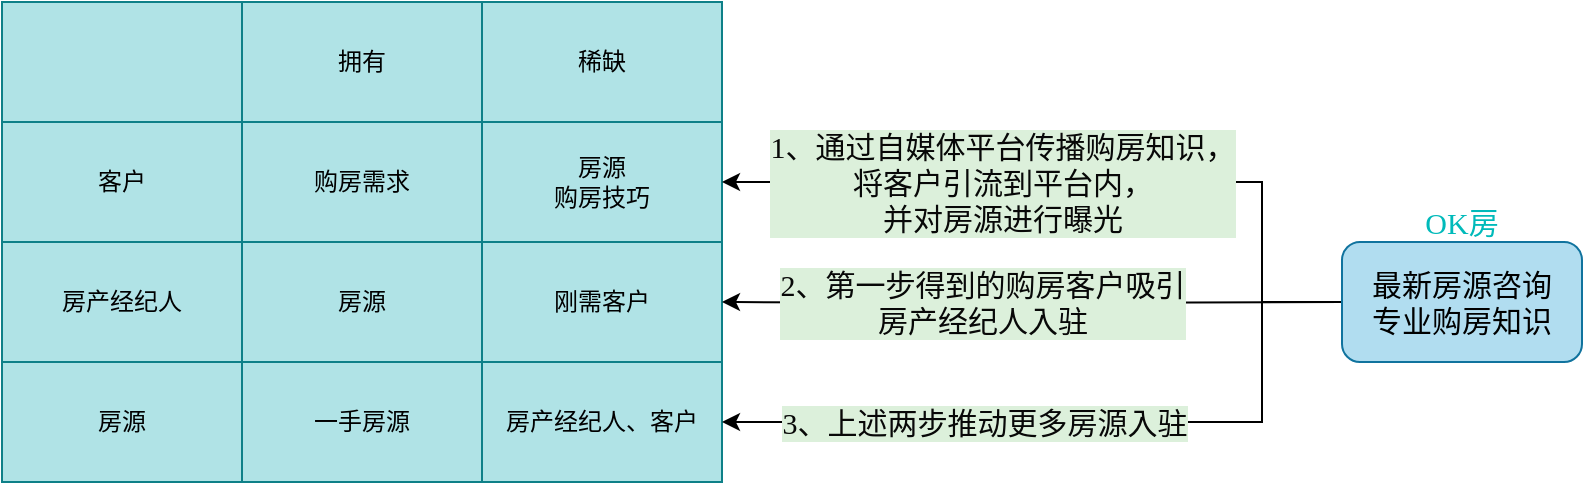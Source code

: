 <mxfile version="13.10.4" type="github">
  <diagram name="Page-1" id="3e8102d1-ef87-2e61-34e1-82d9a586fe2e">
    <mxGraphModel dx="877" dy="462" grid="1" gridSize="10" guides="1" tooltips="1" connect="1" arrows="1" fold="1" page="1" pageScale="1" pageWidth="1100" pageHeight="850" background="#ffffff" math="0" shadow="0">
      <root>
        <mxCell id="0" />
        <mxCell id="1" parent="0" />
        <mxCell id="PunX1s-PFCRW8iPzY49S-68" value="" style="shape=table;html=1;whiteSpace=wrap;startSize=0;container=1;collapsible=0;childLayout=tableLayout;labelBackgroundColor=none;strokeColor=#0e8088;fillColor=#b0e3e6;fontFamily=Verdana;fontSize=15;" vertex="1" parent="1">
          <mxGeometry x="80" y="90" width="360" height="240" as="geometry" />
        </mxCell>
        <mxCell id="PunX1s-PFCRW8iPzY49S-69" value="" style="shape=partialRectangle;html=1;whiteSpace=wrap;collapsible=0;dropTarget=0;pointerEvents=0;fillColor=none;top=0;left=0;bottom=0;right=0;points=[[0,0.5],[1,0.5]];portConstraint=eastwest;" vertex="1" parent="PunX1s-PFCRW8iPzY49S-68">
          <mxGeometry width="360" height="60" as="geometry" />
        </mxCell>
        <mxCell id="PunX1s-PFCRW8iPzY49S-70" value="" style="shape=partialRectangle;html=1;whiteSpace=wrap;connectable=0;fillColor=none;top=0;left=0;bottom=0;right=0;overflow=hidden;" vertex="1" parent="PunX1s-PFCRW8iPzY49S-69">
          <mxGeometry width="120" height="60" as="geometry" />
        </mxCell>
        <mxCell id="PunX1s-PFCRW8iPzY49S-71" value="拥有" style="shape=partialRectangle;html=1;whiteSpace=wrap;connectable=0;fillColor=none;top=0;left=0;bottom=0;right=0;overflow=hidden;" vertex="1" parent="PunX1s-PFCRW8iPzY49S-69">
          <mxGeometry x="120" width="120" height="60" as="geometry" />
        </mxCell>
        <mxCell id="PunX1s-PFCRW8iPzY49S-72" value="稀缺" style="shape=partialRectangle;html=1;whiteSpace=wrap;connectable=0;fillColor=none;top=0;left=0;bottom=0;right=0;overflow=hidden;" vertex="1" parent="PunX1s-PFCRW8iPzY49S-69">
          <mxGeometry x="240" width="120" height="60" as="geometry" />
        </mxCell>
        <mxCell id="PunX1s-PFCRW8iPzY49S-81" style="shape=partialRectangle;html=1;whiteSpace=wrap;collapsible=0;dropTarget=0;pointerEvents=0;fillColor=none;top=0;left=0;bottom=0;right=0;points=[[0,0.5],[1,0.5]];portConstraint=eastwest;" vertex="1" parent="PunX1s-PFCRW8iPzY49S-68">
          <mxGeometry y="60" width="360" height="60" as="geometry" />
        </mxCell>
        <mxCell id="PunX1s-PFCRW8iPzY49S-82" value="客户" style="shape=partialRectangle;html=1;whiteSpace=wrap;connectable=0;fillColor=none;top=0;left=0;bottom=0;right=0;overflow=hidden;" vertex="1" parent="PunX1s-PFCRW8iPzY49S-81">
          <mxGeometry width="120" height="60" as="geometry" />
        </mxCell>
        <mxCell id="PunX1s-PFCRW8iPzY49S-83" value="购房需求" style="shape=partialRectangle;html=1;whiteSpace=wrap;connectable=0;fillColor=none;top=0;left=0;bottom=0;right=0;overflow=hidden;" vertex="1" parent="PunX1s-PFCRW8iPzY49S-81">
          <mxGeometry x="120" width="120" height="60" as="geometry" />
        </mxCell>
        <mxCell id="PunX1s-PFCRW8iPzY49S-84" value="房源&lt;br&gt;购房技巧" style="shape=partialRectangle;html=1;whiteSpace=wrap;connectable=0;fillColor=none;top=0;left=0;bottom=0;right=0;overflow=hidden;" vertex="1" parent="PunX1s-PFCRW8iPzY49S-81">
          <mxGeometry x="240" width="120" height="60" as="geometry" />
        </mxCell>
        <mxCell id="PunX1s-PFCRW8iPzY49S-73" value="" style="shape=partialRectangle;html=1;whiteSpace=wrap;collapsible=0;dropTarget=0;pointerEvents=0;fillColor=none;top=0;left=0;bottom=0;right=0;points=[[0,0.5],[1,0.5]];portConstraint=eastwest;" vertex="1" parent="PunX1s-PFCRW8iPzY49S-68">
          <mxGeometry y="120" width="360" height="60" as="geometry" />
        </mxCell>
        <mxCell id="PunX1s-PFCRW8iPzY49S-74" value="房产经纪人" style="shape=partialRectangle;html=1;whiteSpace=wrap;connectable=0;fillColor=none;top=0;left=0;bottom=0;right=0;overflow=hidden;" vertex="1" parent="PunX1s-PFCRW8iPzY49S-73">
          <mxGeometry width="120" height="60" as="geometry" />
        </mxCell>
        <mxCell id="PunX1s-PFCRW8iPzY49S-75" value="房源" style="shape=partialRectangle;html=1;whiteSpace=wrap;connectable=0;fillColor=none;top=0;left=0;bottom=0;right=0;overflow=hidden;" vertex="1" parent="PunX1s-PFCRW8iPzY49S-73">
          <mxGeometry x="120" width="120" height="60" as="geometry" />
        </mxCell>
        <mxCell id="PunX1s-PFCRW8iPzY49S-76" value="刚需客户" style="shape=partialRectangle;html=1;whiteSpace=wrap;connectable=0;fillColor=none;top=0;left=0;bottom=0;right=0;overflow=hidden;" vertex="1" parent="PunX1s-PFCRW8iPzY49S-73">
          <mxGeometry x="240" width="120" height="60" as="geometry" />
        </mxCell>
        <mxCell id="PunX1s-PFCRW8iPzY49S-77" value="" style="shape=partialRectangle;html=1;whiteSpace=wrap;collapsible=0;dropTarget=0;pointerEvents=0;fillColor=none;top=0;left=0;bottom=0;right=0;points=[[0,0.5],[1,0.5]];portConstraint=eastwest;" vertex="1" parent="PunX1s-PFCRW8iPzY49S-68">
          <mxGeometry y="180" width="360" height="60" as="geometry" />
        </mxCell>
        <mxCell id="PunX1s-PFCRW8iPzY49S-78" value="房源" style="shape=partialRectangle;html=1;whiteSpace=wrap;connectable=0;fillColor=none;top=0;left=0;bottom=0;right=0;overflow=hidden;" vertex="1" parent="PunX1s-PFCRW8iPzY49S-77">
          <mxGeometry width="120" height="60" as="geometry" />
        </mxCell>
        <mxCell id="PunX1s-PFCRW8iPzY49S-79" value="一手房源" style="shape=partialRectangle;html=1;whiteSpace=wrap;connectable=0;fillColor=none;top=0;left=0;bottom=0;right=0;overflow=hidden;" vertex="1" parent="PunX1s-PFCRW8iPzY49S-77">
          <mxGeometry x="120" width="120" height="60" as="geometry" />
        </mxCell>
        <mxCell id="PunX1s-PFCRW8iPzY49S-80" value="房产经纪人、客户" style="shape=partialRectangle;html=1;whiteSpace=wrap;connectable=0;fillColor=none;top=0;left=0;bottom=0;right=0;overflow=hidden;" vertex="1" parent="PunX1s-PFCRW8iPzY49S-77">
          <mxGeometry x="240" width="120" height="60" as="geometry" />
        </mxCell>
        <mxCell id="PunX1s-PFCRW8iPzY49S-99" style="edgeStyle=orthogonalEdgeStyle;rounded=0;orthogonalLoop=1;jettySize=auto;html=1;entryX=1;entryY=0.5;entryDx=0;entryDy=0;fontFamily=Verdana;fontSize=15;fontColor=#080808;" edge="1" parent="1" target="PunX1s-PFCRW8iPzY49S-73">
          <mxGeometry relative="1" as="geometry">
            <mxPoint x="750.0" y="240" as="sourcePoint" />
          </mxGeometry>
        </mxCell>
        <mxCell id="PunX1s-PFCRW8iPzY49S-103" value="2、第一步得到的购房客户吸引&lt;br&gt;房产经纪人入驻" style="edgeLabel;html=1;align=center;verticalAlign=middle;resizable=0;points=[];fontSize=15;fontFamily=Verdana;fontColor=#080808;labelBackgroundColor=#DCF0DB;" vertex="1" connectable="0" parent="PunX1s-PFCRW8iPzY49S-99">
          <mxGeometry x="0.3" y="2" relative="1" as="geometry">
            <mxPoint x="21.67" y="-2" as="offset" />
          </mxGeometry>
        </mxCell>
        <mxCell id="PunX1s-PFCRW8iPzY49S-100" style="edgeStyle=orthogonalEdgeStyle;rounded=0;orthogonalLoop=1;jettySize=auto;html=1;entryX=1;entryY=0.5;entryDx=0;entryDy=0;fontFamily=Verdana;fontSize=15;fontColor=#080808;" edge="1" parent="1" target="PunX1s-PFCRW8iPzY49S-81">
          <mxGeometry relative="1" as="geometry">
            <mxPoint x="750.0" y="240" as="sourcePoint" />
            <Array as="points">
              <mxPoint x="710" y="240" />
              <mxPoint x="710" y="180" />
            </Array>
          </mxGeometry>
        </mxCell>
        <mxCell id="PunX1s-PFCRW8iPzY49S-102" value="1、通过自媒体平台传播购房知识，&lt;br&gt;将客户引流到平台内，&lt;br&gt;并对房源进行曝光" style="edgeLabel;html=1;align=center;verticalAlign=middle;resizable=0;points=[];fontSize=15;fontFamily=Verdana;fontColor=#080808;labelBackgroundColor=#DCF0DB;" vertex="1" connectable="0" parent="PunX1s-PFCRW8iPzY49S-100">
          <mxGeometry x="0.796" y="1" relative="1" as="geometry">
            <mxPoint x="102.5" y="-1" as="offset" />
          </mxGeometry>
        </mxCell>
        <mxCell id="PunX1s-PFCRW8iPzY49S-101" style="edgeStyle=orthogonalEdgeStyle;rounded=0;orthogonalLoop=1;jettySize=auto;html=1;entryX=1;entryY=0.5;entryDx=0;entryDy=0;fontFamily=Verdana;fontSize=15;fontColor=#080808;" edge="1" parent="1" target="PunX1s-PFCRW8iPzY49S-77">
          <mxGeometry relative="1" as="geometry">
            <mxPoint x="750.0" y="240" as="sourcePoint" />
            <Array as="points">
              <mxPoint x="710" y="240" />
              <mxPoint x="710" y="300" />
            </Array>
          </mxGeometry>
        </mxCell>
        <mxCell id="PunX1s-PFCRW8iPzY49S-104" value="3、上述两步推动更多房源入驻" style="edgeLabel;html=1;align=center;verticalAlign=middle;resizable=0;points=[];fontSize=15;fontFamily=Verdana;fontColor=#080808;labelBackgroundColor=#DCF0DB;" vertex="1" connectable="0" parent="PunX1s-PFCRW8iPzY49S-101">
          <mxGeometry x="0.585" relative="1" as="geometry">
            <mxPoint x="53.33" as="offset" />
          </mxGeometry>
        </mxCell>
        <mxCell id="PunX1s-PFCRW8iPzY49S-106" value="&lt;span style=&quot;&quot;&gt;最新房源咨询&lt;/span&gt;&lt;br style=&quot;&quot;&gt;&lt;span style=&quot;&quot;&gt;专业购房知识&lt;/span&gt;" style="rounded=1;whiteSpace=wrap;html=1;labelBackgroundColor=none;strokeColor=#10739e;fillColor=#b1ddf0;fontFamily=Verdana;fontSize=15;" vertex="1" parent="1">
          <mxGeometry x="750" y="210" width="120" height="60" as="geometry" />
        </mxCell>
        <mxCell id="PunX1s-PFCRW8iPzY49S-107" value="OK房" style="text;html=1;strokeColor=none;fillColor=none;align=center;verticalAlign=middle;whiteSpace=wrap;rounded=0;labelBackgroundColor=none;fontFamily=Verdana;fontSize=15;fontColor=#00BABA;" vertex="1" parent="1">
          <mxGeometry x="780" y="190" width="60" height="20" as="geometry" />
        </mxCell>
      </root>
    </mxGraphModel>
  </diagram>
</mxfile>
